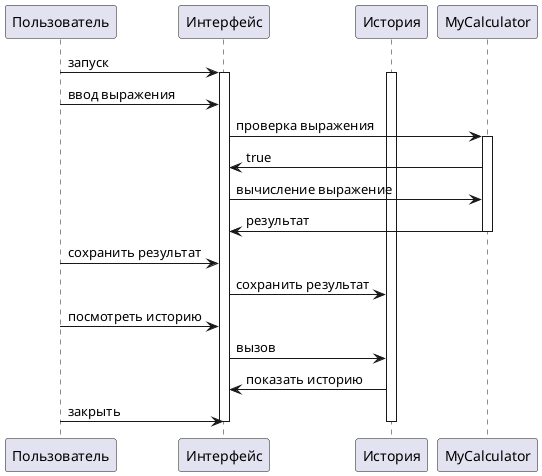 @startuml

Пользователь -> Интерфейс: запуск
activate Интерфейс
activate История


Пользователь -> Интерфейс: ввод выражения
Интерфейс -> MyCalculator: проверка выражения
activate MyCalculator
MyCalculator -> Интерфейс: true
Интерфейс -> MyCalculator: вычисление выражение
MyCalculator -> Интерфейс: результат
deactivate MyCalculator

Пользователь -> Интерфейс: сохранить результат
Интерфейс -> История: сохранить результат

Пользователь -> Интерфейс: посмотреть историю
Интерфейс -> История: вызов
История -> Интерфейс: показать историю

Пользователь -> Интерфейс: закрыть

deactivate Интерфейс
deactivate История

@enduml

